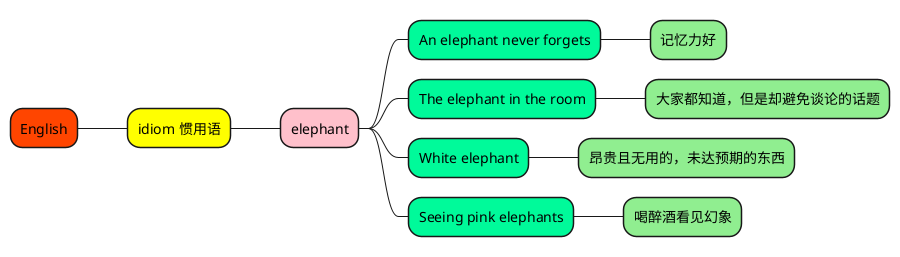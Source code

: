 @startmindmap

+[#OrangeRed] English

++[#yellow] idiom 惯用语

+++[#Pink] elephant
++++[#MediumSpringGreen] An elephant never forgets
+++++[#LightGreen] 记忆力好
++++[#MediumSpringGreen] The elephant in the room
+++++[#LightGreen] 大家都知道，但是却避免谈论的话题
++++[#MediumSpringGreen] White elephant
+++++[#LightGreen] 昂贵且无用的，未达预期的东西
++++[#MediumSpringGreen] Seeing pink elephants
+++++[#LightGreen] 喝醉酒看见幻象



'https://www.bilibili.com/video/BV1dv4y1M7Gd


@endmindmap